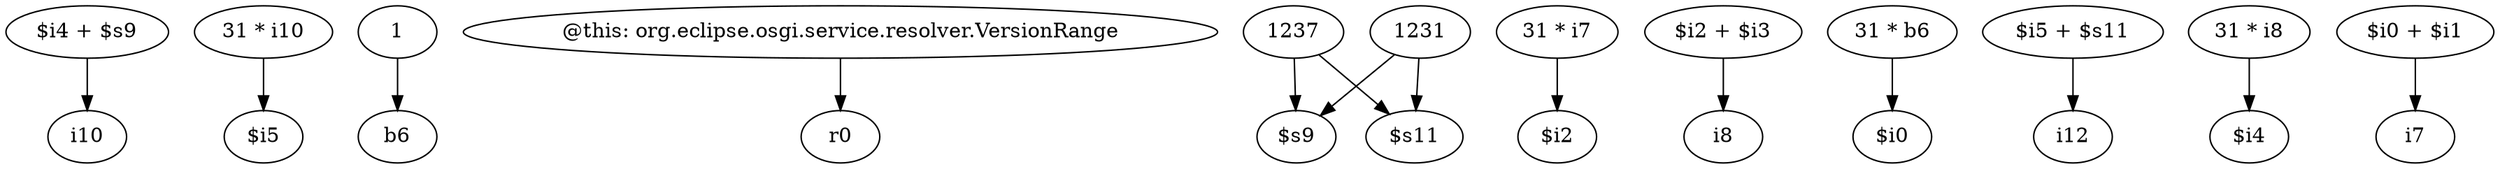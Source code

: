 digraph g {
0[label="$i4 + $s9"]
1[label="i10"]
0->1[label=""]
2[label="31 * i10"]
3[label="$i5"]
2->3[label=""]
4[label="1"]
5[label="b6"]
4->5[label=""]
6[label="@this: org.eclipse.osgi.service.resolver.VersionRange"]
7[label="r0"]
6->7[label=""]
8[label="1237"]
9[label="$s9"]
8->9[label=""]
10[label="31 * i7"]
11[label="$i2"]
10->11[label=""]
12[label="$i2 + $i3"]
13[label="i8"]
12->13[label=""]
14[label="31 * b6"]
15[label="$i0"]
14->15[label=""]
16[label="$i5 + $s11"]
17[label="i12"]
16->17[label=""]
18[label="1231"]
18->9[label=""]
19[label="31 * i8"]
20[label="$i4"]
19->20[label=""]
21[label="$s11"]
8->21[label=""]
22[label="$i0 + $i1"]
23[label="i7"]
22->23[label=""]
18->21[label=""]
}